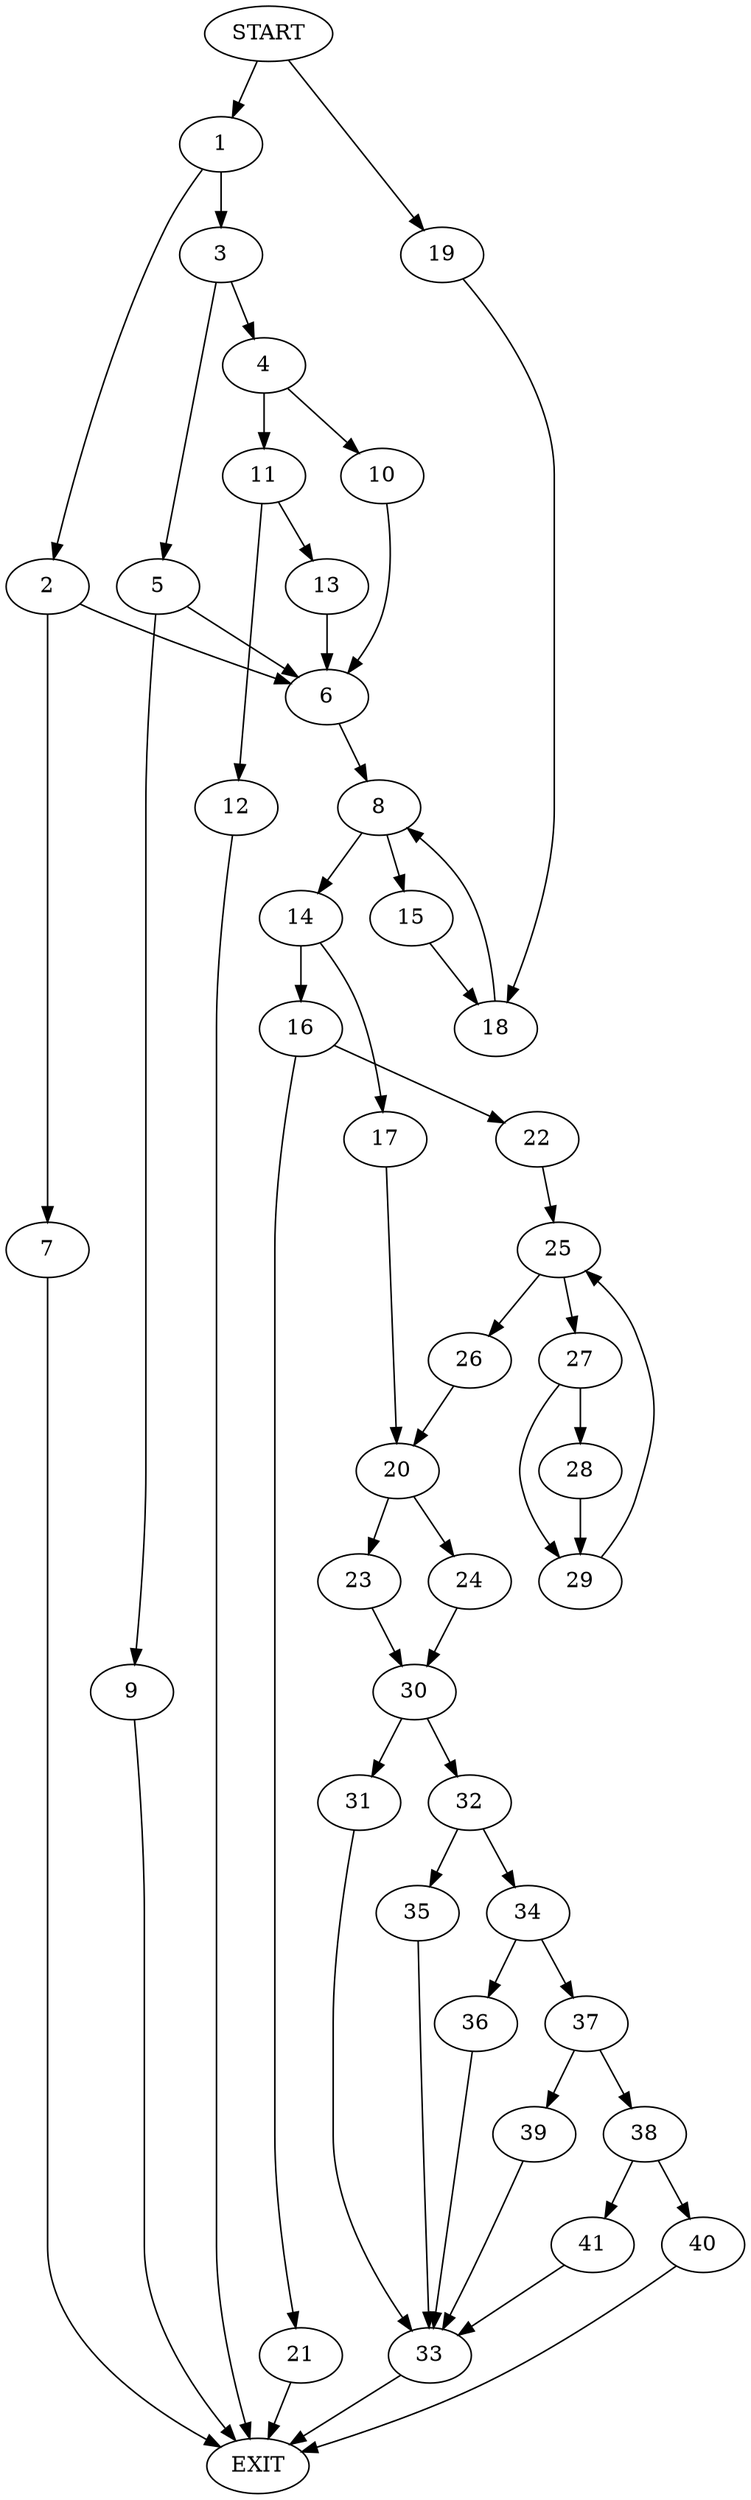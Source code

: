 digraph {
0 [label="START"]
42 [label="EXIT"]
0 -> 1
1 -> 2
1 -> 3
3 -> 4
3 -> 5
2 -> 6
2 -> 7
6 -> 8
7 -> 42
5 -> 6
5 -> 9
4 -> 10
4 -> 11
9 -> 42
10 -> 6
11 -> 12
11 -> 13
12 -> 42
13 -> 6
8 -> 14
8 -> 15
14 -> 16
14 -> 17
15 -> 18
18 -> 8
0 -> 19
19 -> 18
17 -> 20
16 -> 21
16 -> 22
20 -> 23
20 -> 24
21 -> 42
22 -> 25
25 -> 26
25 -> 27
26 -> 20
27 -> 28
27 -> 29
28 -> 29
29 -> 25
23 -> 30
24 -> 30
30 -> 31
30 -> 32
31 -> 33
32 -> 34
32 -> 35
33 -> 42
34 -> 36
34 -> 37
35 -> 33
36 -> 33
37 -> 38
37 -> 39
39 -> 33
38 -> 40
38 -> 41
41 -> 33
40 -> 42
}
